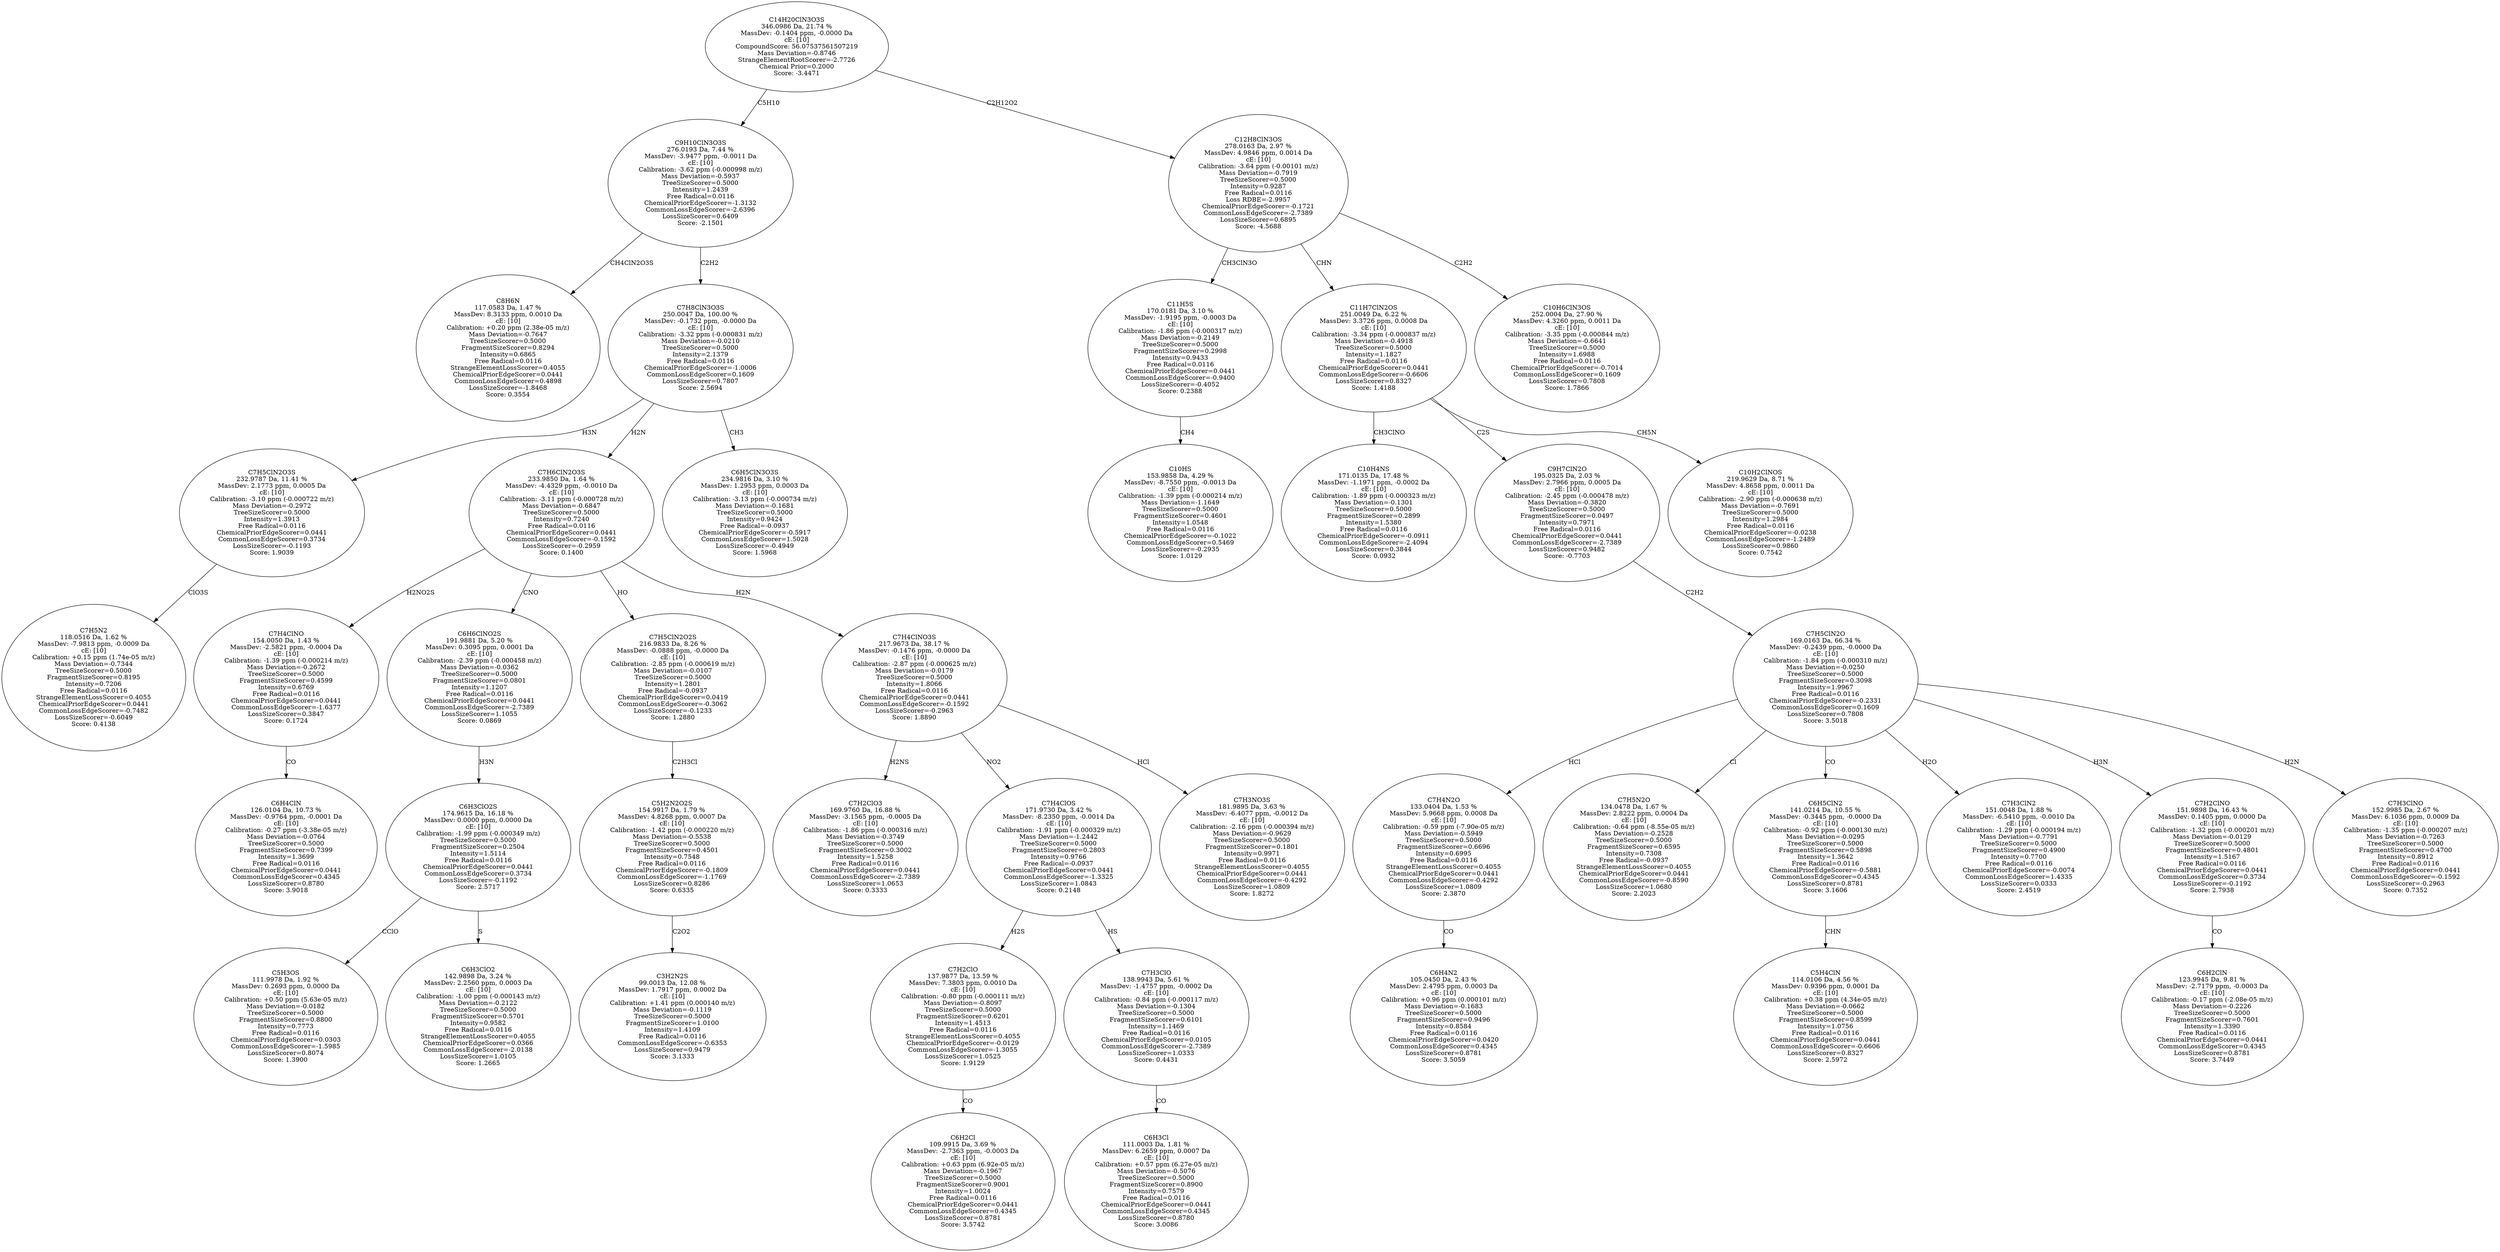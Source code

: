 strict digraph {
v1 [label="C8H6N\n117.0583 Da, 1.47 %\nMassDev: 8.3133 ppm, 0.0010 Da\ncE: [10]\nCalibration: +0.20 ppm (2.38e-05 m/z)\nMass Deviation=-0.7647\nTreeSizeScorer=0.5000\nFragmentSizeScorer=0.8294\nIntensity=0.6865\nFree Radical=0.0116\nStrangeElementLossScorer=0.4055\nChemicalPriorEdgeScorer=0.0441\nCommonLossEdgeScorer=0.4898\nLossSizeScorer=-1.8468\nScore: 0.3554"];
v2 [label="C7H5N2\n118.0516 Da, 1.62 %\nMassDev: -7.9813 ppm, -0.0009 Da\ncE: [10]\nCalibration: +0.15 ppm (1.74e-05 m/z)\nMass Deviation=-0.7344\nTreeSizeScorer=0.5000\nFragmentSizeScorer=0.8195\nIntensity=0.7206\nFree Radical=0.0116\nStrangeElementLossScorer=0.4055\nChemicalPriorEdgeScorer=0.0441\nCommonLossEdgeScorer=-0.7482\nLossSizeScorer=-0.6049\nScore: 0.4138"];
v3 [label="C7H5ClN2O3S\n232.9787 Da, 11.41 %\nMassDev: 2.1773 ppm, 0.0005 Da\ncE: [10]\nCalibration: -3.10 ppm (-0.000722 m/z)\nMass Deviation=-0.2972\nTreeSizeScorer=0.5000\nIntensity=1.3913\nFree Radical=0.0116\nChemicalPriorEdgeScorer=0.0441\nCommonLossEdgeScorer=0.3734\nLossSizeScorer=-0.1193\nScore: 1.9039"];
v4 [label="C6H4ClN\n126.0104 Da, 10.73 %\nMassDev: -0.9764 ppm, -0.0001 Da\ncE: [10]\nCalibration: -0.27 ppm (-3.38e-05 m/z)\nMass Deviation=-0.0764\nTreeSizeScorer=0.5000\nFragmentSizeScorer=0.7399\nIntensity=1.3699\nFree Radical=0.0116\nChemicalPriorEdgeScorer=0.0441\nCommonLossEdgeScorer=0.4345\nLossSizeScorer=0.8780\nScore: 3.9018"];
v5 [label="C7H4ClNO\n154.0050 Da, 1.43 %\nMassDev: -2.5821 ppm, -0.0004 Da\ncE: [10]\nCalibration: -1.39 ppm (-0.000214 m/z)\nMass Deviation=-0.2672\nTreeSizeScorer=0.5000\nFragmentSizeScorer=0.4599\nIntensity=0.6769\nFree Radical=0.0116\nChemicalPriorEdgeScorer=0.0441\nCommonLossEdgeScorer=-1.6377\nLossSizeScorer=0.3847\nScore: 0.1724"];
v6 [label="C5H3OS\n111.9978 Da, 1.92 %\nMassDev: 0.2693 ppm, 0.0000 Da\ncE: [10]\nCalibration: +0.50 ppm (5.63e-05 m/z)\nMass Deviation=-0.0182\nTreeSizeScorer=0.5000\nFragmentSizeScorer=0.8800\nIntensity=0.7773\nFree Radical=0.0116\nChemicalPriorEdgeScorer=0.0303\nCommonLossEdgeScorer=-1.5985\nLossSizeScorer=0.8074\nScore: 1.3900"];
v7 [label="C6H3ClO2\n142.9898 Da, 3.24 %\nMassDev: 2.2560 ppm, 0.0003 Da\ncE: [10]\nCalibration: -1.00 ppm (-0.000143 m/z)\nMass Deviation=-0.2122\nTreeSizeScorer=0.5000\nFragmentSizeScorer=0.5701\nIntensity=0.9582\nFree Radical=0.0116\nStrangeElementLossScorer=0.4055\nChemicalPriorEdgeScorer=0.0366\nCommonLossEdgeScorer=-2.0138\nLossSizeScorer=1.0105\nScore: 1.2665"];
v8 [label="C6H3ClO2S\n174.9615 Da, 16.18 %\nMassDev: 0.0000 ppm, 0.0000 Da\ncE: [10]\nCalibration: -1.99 ppm (-0.000349 m/z)\nTreeSizeScorer=0.5000\nFragmentSizeScorer=0.2504\nIntensity=1.5114\nFree Radical=0.0116\nChemicalPriorEdgeScorer=0.0441\nCommonLossEdgeScorer=0.3734\nLossSizeScorer=-0.1192\nScore: 2.5717"];
v9 [label="C6H6ClNO2S\n191.9881 Da, 5.20 %\nMassDev: 0.3095 ppm, 0.0001 Da\ncE: [10]\nCalibration: -2.39 ppm (-0.000458 m/z)\nMass Deviation=-0.0362\nTreeSizeScorer=0.5000\nFragmentSizeScorer=0.0801\nIntensity=1.1207\nFree Radical=0.0116\nChemicalPriorEdgeScorer=0.0441\nCommonLossEdgeScorer=-2.7389\nLossSizeScorer=1.1055\nScore: 0.0869"];
v10 [label="C3H2N2S\n99.0013 Da, 12.08 %\nMassDev: 1.7917 ppm, 0.0002 Da\ncE: [10]\nCalibration: +1.41 ppm (0.000140 m/z)\nMass Deviation=-0.1119\nTreeSizeScorer=0.5000\nFragmentSizeScorer=1.0100\nIntensity=1.4109\nFree Radical=0.0116\nCommonLossEdgeScorer=-0.6353\nLossSizeScorer=0.9479\nScore: 3.1333"];
v11 [label="C5H2N2O2S\n154.9917 Da, 1.79 %\nMassDev: 4.8268 ppm, 0.0007 Da\ncE: [10]\nCalibration: -1.42 ppm (-0.000220 m/z)\nMass Deviation=-0.5538\nTreeSizeScorer=0.5000\nFragmentSizeScorer=0.4501\nIntensity=0.7548\nFree Radical=0.0116\nChemicalPriorEdgeScorer=-0.1809\nCommonLossEdgeScorer=-1.1769\nLossSizeScorer=0.8286\nScore: 0.6335"];
v12 [label="C7H5ClN2O2S\n216.9833 Da, 8.26 %\nMassDev: -0.0888 ppm, -0.0000 Da\ncE: [10]\nCalibration: -2.85 ppm (-0.000619 m/z)\nMass Deviation=-0.0107\nTreeSizeScorer=0.5000\nIntensity=1.2801\nFree Radical=-0.0937\nChemicalPriorEdgeScorer=0.0419\nCommonLossEdgeScorer=-0.3062\nLossSizeScorer=-0.1233\nScore: 1.2880"];
v13 [label="C7H2ClO3\n169.9760 Da, 16.88 %\nMassDev: -3.1565 ppm, -0.0005 Da\ncE: [10]\nCalibration: -1.86 ppm (-0.000316 m/z)\nMass Deviation=-0.3749\nTreeSizeScorer=0.5000\nFragmentSizeScorer=0.3002\nIntensity=1.5258\nFree Radical=0.0116\nChemicalPriorEdgeScorer=0.0441\nCommonLossEdgeScorer=-2.7389\nLossSizeScorer=1.0653\nScore: 0.3333"];
v14 [label="C6H2Cl\n109.9915 Da, 3.69 %\nMassDev: -2.7363 ppm, -0.0003 Da\ncE: [10]\nCalibration: +0.63 ppm (6.92e-05 m/z)\nMass Deviation=-0.1967\nTreeSizeScorer=0.5000\nFragmentSizeScorer=0.9001\nIntensity=1.0024\nFree Radical=0.0116\nChemicalPriorEdgeScorer=0.0441\nCommonLossEdgeScorer=0.4345\nLossSizeScorer=0.8781\nScore: 3.5742"];
v15 [label="C7H2ClO\n137.9877 Da, 13.59 %\nMassDev: 7.3803 ppm, 0.0010 Da\ncE: [10]\nCalibration: -0.80 ppm (-0.000111 m/z)\nMass Deviation=-0.8097\nTreeSizeScorer=0.5000\nFragmentSizeScorer=0.6201\nIntensity=1.4513\nFree Radical=0.0116\nStrangeElementLossScorer=0.4055\nChemicalPriorEdgeScorer=-0.0129\nCommonLossEdgeScorer=-1.3055\nLossSizeScorer=1.0525\nScore: 1.9129"];
v16 [label="C6H3Cl\n111.0003 Da, 1.81 %\nMassDev: 6.2659 ppm, 0.0007 Da\ncE: [10]\nCalibration: +0.57 ppm (6.27e-05 m/z)\nMass Deviation=-0.5076\nTreeSizeScorer=0.5000\nFragmentSizeScorer=0.8900\nIntensity=0.7579\nFree Radical=0.0116\nChemicalPriorEdgeScorer=0.0441\nCommonLossEdgeScorer=0.4345\nLossSizeScorer=0.8780\nScore: 3.0086"];
v17 [label="C7H3ClO\n138.9943 Da, 5.61 %\nMassDev: -1.4757 ppm, -0.0002 Da\ncE: [10]\nCalibration: -0.84 ppm (-0.000117 m/z)\nMass Deviation=-0.1304\nTreeSizeScorer=0.5000\nFragmentSizeScorer=0.6101\nIntensity=1.1469\nFree Radical=0.0116\nChemicalPriorEdgeScorer=0.0105\nCommonLossEdgeScorer=-2.7389\nLossSizeScorer=1.0333\nScore: 0.4431"];
v18 [label="C7H4ClOS\n171.9730 Da, 3.42 %\nMassDev: -8.2350 ppm, -0.0014 Da\ncE: [10]\nCalibration: -1.91 ppm (-0.000329 m/z)\nMass Deviation=-1.2442\nTreeSizeScorer=0.5000\nFragmentSizeScorer=0.2803\nIntensity=0.9766\nFree Radical=-0.0937\nChemicalPriorEdgeScorer=0.0441\nCommonLossEdgeScorer=-1.3325\nLossSizeScorer=1.0843\nScore: 0.2148"];
v19 [label="C7H3NO3S\n181.9895 Da, 3.63 %\nMassDev: -6.4077 ppm, -0.0012 Da\ncE: [10]\nCalibration: -2.16 ppm (-0.000394 m/z)\nMass Deviation=-0.9629\nTreeSizeScorer=0.5000\nFragmentSizeScorer=0.1801\nIntensity=0.9971\nFree Radical=0.0116\nStrangeElementLossScorer=0.4055\nChemicalPriorEdgeScorer=0.0441\nCommonLossEdgeScorer=-0.4292\nLossSizeScorer=1.0809\nScore: 1.8272"];
v20 [label="C7H4ClNO3S\n217.9673 Da, 38.17 %\nMassDev: -0.1476 ppm, -0.0000 Da\ncE: [10]\nCalibration: -2.87 ppm (-0.000625 m/z)\nMass Deviation=-0.0179\nTreeSizeScorer=0.5000\nIntensity=1.8066\nFree Radical=0.0116\nChemicalPriorEdgeScorer=0.0441\nCommonLossEdgeScorer=-0.1592\nLossSizeScorer=-0.2963\nScore: 1.8890"];
v21 [label="C7H6ClN2O3S\n233.9850 Da, 1.64 %\nMassDev: -4.4329 ppm, -0.0010 Da\ncE: [10]\nCalibration: -3.11 ppm (-0.000728 m/z)\nMass Deviation=-0.6847\nTreeSizeScorer=0.5000\nIntensity=0.7240\nFree Radical=0.0116\nChemicalPriorEdgeScorer=0.0441\nCommonLossEdgeScorer=-0.1592\nLossSizeScorer=-0.2959\nScore: 0.1400"];
v22 [label="C6H5ClN3O3S\n234.9816 Da, 3.10 %\nMassDev: 1.2953 ppm, 0.0003 Da\ncE: [10]\nCalibration: -3.13 ppm (-0.000734 m/z)\nMass Deviation=-0.1681\nTreeSizeScorer=0.5000\nIntensity=0.9424\nFree Radical=-0.0937\nChemicalPriorEdgeScorer=-0.5917\nCommonLossEdgeScorer=1.5028\nLossSizeScorer=-0.4949\nScore: 1.5968"];
v23 [label="C7H8ClN3O3S\n250.0047 Da, 100.00 %\nMassDev: -0.1732 ppm, -0.0000 Da\ncE: [10]\nCalibration: -3.32 ppm (-0.000831 m/z)\nMass Deviation=-0.0210\nTreeSizeScorer=0.5000\nIntensity=2.1379\nFree Radical=0.0116\nChemicalPriorEdgeScorer=-1.0006\nCommonLossEdgeScorer=0.1609\nLossSizeScorer=0.7807\nScore: 2.5694"];
v24 [label="C9H10ClN3O3S\n276.0193 Da, 7.44 %\nMassDev: -3.9477 ppm, -0.0011 Da\ncE: [10]\nCalibration: -3.62 ppm (-0.000998 m/z)\nMass Deviation=-0.5937\nTreeSizeScorer=0.5000\nIntensity=1.2439\nFree Radical=0.0116\nChemicalPriorEdgeScorer=-1.3132\nCommonLossEdgeScorer=-2.6396\nLossSizeScorer=0.6409\nScore: -2.1501"];
v25 [label="C10HS\n153.9858 Da, 4.29 %\nMassDev: -8.7550 ppm, -0.0013 Da\ncE: [10]\nCalibration: -1.39 ppm (-0.000214 m/z)\nMass Deviation=-1.1649\nTreeSizeScorer=0.5000\nFragmentSizeScorer=0.4601\nIntensity=1.0548\nFree Radical=0.0116\nChemicalPriorEdgeScorer=-0.1022\nCommonLossEdgeScorer=0.5469\nLossSizeScorer=-0.2935\nScore: 1.0129"];
v26 [label="C11H5S\n170.0181 Da, 3.10 %\nMassDev: -1.9195 ppm, -0.0003 Da\ncE: [10]\nCalibration: -1.86 ppm (-0.000317 m/z)\nMass Deviation=-0.2149\nTreeSizeScorer=0.5000\nFragmentSizeScorer=0.2998\nIntensity=0.9433\nFree Radical=0.0116\nChemicalPriorEdgeScorer=0.0441\nCommonLossEdgeScorer=-0.9400\nLossSizeScorer=-0.4052\nScore: 0.2388"];
v27 [label="C10H4NS\n171.0135 Da, 17.48 %\nMassDev: -1.1971 ppm, -0.0002 Da\ncE: [10]\nCalibration: -1.89 ppm (-0.000323 m/z)\nMass Deviation=-0.1301\nTreeSizeScorer=0.5000\nFragmentSizeScorer=0.2899\nIntensity=1.5380\nFree Radical=0.0116\nChemicalPriorEdgeScorer=-0.0911\nCommonLossEdgeScorer=-2.4094\nLossSizeScorer=0.3844\nScore: 0.0932"];
v28 [label="C6H4N2\n105.0450 Da, 2.43 %\nMassDev: 2.4795 ppm, 0.0003 Da\ncE: [10]\nCalibration: +0.96 ppm (0.000101 m/z)\nMass Deviation=-0.1683\nTreeSizeScorer=0.5000\nFragmentSizeScorer=0.9496\nIntensity=0.8584\nFree Radical=0.0116\nChemicalPriorEdgeScorer=0.0420\nCommonLossEdgeScorer=0.4345\nLossSizeScorer=0.8781\nScore: 3.5059"];
v29 [label="C7H4N2O\n133.0404 Da, 1.53 %\nMassDev: 5.9668 ppm, 0.0008 Da\ncE: [10]\nCalibration: -0.59 ppm (-7.90e-05 m/z)\nMass Deviation=-0.5949\nTreeSizeScorer=0.5000\nFragmentSizeScorer=0.6696\nIntensity=0.6995\nFree Radical=0.0116\nStrangeElementLossScorer=0.4055\nChemicalPriorEdgeScorer=0.0441\nCommonLossEdgeScorer=-0.4292\nLossSizeScorer=1.0809\nScore: 2.3870"];
v30 [label="C7H5N2O\n134.0478 Da, 1.67 %\nMassDev: 2.8222 ppm, 0.0004 Da\ncE: [10]\nCalibration: -0.64 ppm (-8.55e-05 m/z)\nMass Deviation=-0.2528\nTreeSizeScorer=0.5000\nFragmentSizeScorer=0.6595\nIntensity=0.7308\nFree Radical=-0.0937\nStrangeElementLossScorer=0.4055\nChemicalPriorEdgeScorer=0.0441\nCommonLossEdgeScorer=-0.8590\nLossSizeScorer=1.0680\nScore: 2.2023"];
v31 [label="C5H4ClN\n114.0106 Da, 4.56 %\nMassDev: 0.9396 ppm, 0.0001 Da\ncE: [10]\nCalibration: +0.38 ppm (4.34e-05 m/z)\nMass Deviation=-0.0662\nTreeSizeScorer=0.5000\nFragmentSizeScorer=0.8599\nIntensity=1.0756\nFree Radical=0.0116\nChemicalPriorEdgeScorer=0.0441\nCommonLossEdgeScorer=-0.6606\nLossSizeScorer=0.8327\nScore: 2.5972"];
v32 [label="C6H5ClN2\n141.0214 Da, 10.55 %\nMassDev: -0.3445 ppm, -0.0000 Da\ncE: [10]\nCalibration: -0.92 ppm (-0.000130 m/z)\nMass Deviation=-0.0295\nTreeSizeScorer=0.5000\nFragmentSizeScorer=0.5898\nIntensity=1.3642\nFree Radical=0.0116\nChemicalPriorEdgeScorer=-0.5881\nCommonLossEdgeScorer=0.4345\nLossSizeScorer=0.8781\nScore: 3.1606"];
v33 [label="C7H3ClN2\n151.0048 Da, 1.88 %\nMassDev: -6.5410 ppm, -0.0010 Da\ncE: [10]\nCalibration: -1.29 ppm (-0.000194 m/z)\nMass Deviation=-0.7791\nTreeSizeScorer=0.5000\nFragmentSizeScorer=0.4900\nIntensity=0.7700\nFree Radical=0.0116\nChemicalPriorEdgeScorer=-0.0074\nCommonLossEdgeScorer=1.4335\nLossSizeScorer=0.0333\nScore: 2.4519"];
v34 [label="C6H2ClN\n123.9945 Da, 9.81 %\nMassDev: -2.7179 ppm, -0.0003 Da\ncE: [10]\nCalibration: -0.17 ppm (-2.08e-05 m/z)\nMass Deviation=-0.2226\nTreeSizeScorer=0.5000\nFragmentSizeScorer=0.7601\nIntensity=1.3390\nFree Radical=0.0116\nChemicalPriorEdgeScorer=0.0441\nCommonLossEdgeScorer=0.4345\nLossSizeScorer=0.8781\nScore: 3.7449"];
v35 [label="C7H2ClNO\n151.9898 Da, 16.43 %\nMassDev: 0.1405 ppm, 0.0000 Da\ncE: [10]\nCalibration: -1.32 ppm (-0.000201 m/z)\nMass Deviation=-0.0129\nTreeSizeScorer=0.5000\nFragmentSizeScorer=0.4801\nIntensity=1.5167\nFree Radical=0.0116\nChemicalPriorEdgeScorer=0.0441\nCommonLossEdgeScorer=0.3734\nLossSizeScorer=-0.1192\nScore: 2.7938"];
v36 [label="C7H3ClNO\n152.9985 Da, 2.67 %\nMassDev: 6.1036 ppm, 0.0009 Da\ncE: [10]\nCalibration: -1.35 ppm (-0.000207 m/z)\nMass Deviation=-0.7263\nTreeSizeScorer=0.5000\nFragmentSizeScorer=0.4700\nIntensity=0.8912\nFree Radical=0.0116\nChemicalPriorEdgeScorer=0.0441\nCommonLossEdgeScorer=-0.1592\nLossSizeScorer=-0.2963\nScore: 0.7352"];
v37 [label="C7H5ClN2O\n169.0163 Da, 66.34 %\nMassDev: -0.2439 ppm, -0.0000 Da\ncE: [10]\nCalibration: -1.84 ppm (-0.000310 m/z)\nMass Deviation=-0.0250\nTreeSizeScorer=0.5000\nFragmentSizeScorer=0.3098\nIntensity=1.9967\nFree Radical=0.0116\nChemicalPriorEdgeScorer=-0.2331\nCommonLossEdgeScorer=0.1609\nLossSizeScorer=0.7808\nScore: 3.5018"];
v38 [label="C9H7ClN2O\n195.0325 Da, 2.03 %\nMassDev: 2.7966 ppm, 0.0005 Da\ncE: [10]\nCalibration: -2.45 ppm (-0.000478 m/z)\nMass Deviation=-0.3820\nTreeSizeScorer=0.5000\nFragmentSizeScorer=0.0497\nIntensity=0.7971\nFree Radical=0.0116\nChemicalPriorEdgeScorer=0.0441\nCommonLossEdgeScorer=-2.7389\nLossSizeScorer=0.9482\nScore: -0.7703"];
v39 [label="C10H2ClNOS\n219.9629 Da, 8.71 %\nMassDev: 4.8658 ppm, 0.0011 Da\ncE: [10]\nCalibration: -2.90 ppm (-0.000638 m/z)\nMass Deviation=-0.7691\nTreeSizeScorer=0.5000\nIntensity=1.2984\nFree Radical=0.0116\nChemicalPriorEdgeScorer=-0.0238\nCommonLossEdgeScorer=-1.2489\nLossSizeScorer=0.9860\nScore: 0.7542"];
v40 [label="C11H7ClN2OS\n251.0049 Da, 6.22 %\nMassDev: 3.3726 ppm, 0.0008 Da\ncE: [10]\nCalibration: -3.34 ppm (-0.000837 m/z)\nMass Deviation=-0.4918\nTreeSizeScorer=0.5000\nIntensity=1.1827\nFree Radical=0.0116\nChemicalPriorEdgeScorer=0.0441\nCommonLossEdgeScorer=-0.6606\nLossSizeScorer=0.8327\nScore: 1.4188"];
v41 [label="C10H6ClN3OS\n252.0004 Da, 27.90 %\nMassDev: 4.3260 ppm, 0.0011 Da\ncE: [10]\nCalibration: -3.35 ppm (-0.000844 m/z)\nMass Deviation=-0.6641\nTreeSizeScorer=0.5000\nIntensity=1.6988\nFree Radical=0.0116\nChemicalPriorEdgeScorer=-0.7014\nCommonLossEdgeScorer=0.1609\nLossSizeScorer=0.7808\nScore: 1.7866"];
v42 [label="C12H8ClN3OS\n278.0163 Da, 2.97 %\nMassDev: 4.9846 ppm, 0.0014 Da\ncE: [10]\nCalibration: -3.64 ppm (-0.00101 m/z)\nMass Deviation=-0.7919\nTreeSizeScorer=0.5000\nIntensity=0.9287\nFree Radical=0.0116\nLoss RDBE=-2.9957\nChemicalPriorEdgeScorer=-0.1721\nCommonLossEdgeScorer=-2.7389\nLossSizeScorer=0.6895\nScore: -4.5688"];
v43 [label="C14H20ClN3O3S\n346.0986 Da, 21.74 %\nMassDev: -0.1404 ppm, -0.0000 Da\ncE: [10]\nCompoundScore: 56.07537561507219\nMass Deviation=-0.8746\nStrangeElementRootScorer=-2.7726\nChemical Prior=0.2000\nScore: -3.4471"];
v24 -> v1 [label="CH4ClN2O3S"];
v3 -> v2 [label="ClO3S"];
v23 -> v3 [label="H3N"];
v5 -> v4 [label="CO"];
v21 -> v5 [label="H2NO2S"];
v8 -> v6 [label="CClO"];
v8 -> v7 [label="S"];
v9 -> v8 [label="H3N"];
v21 -> v9 [label="CNO"];
v11 -> v10 [label="C2O2"];
v12 -> v11 [label="C2H3Cl"];
v21 -> v12 [label="HO"];
v20 -> v13 [label="H2NS"];
v15 -> v14 [label="CO"];
v18 -> v15 [label="H2S"];
v17 -> v16 [label="CO"];
v18 -> v17 [label="HS"];
v20 -> v18 [label="NO2"];
v20 -> v19 [label="HCl"];
v21 -> v20 [label="H2N"];
v23 -> v21 [label="H2N"];
v23 -> v22 [label="CH3"];
v24 -> v23 [label="C2H2"];
v43 -> v24 [label="C5H10"];
v26 -> v25 [label="CH4"];
v42 -> v26 [label="CH3ClN3O"];
v40 -> v27 [label="CH3ClNO"];
v29 -> v28 [label="CO"];
v37 -> v29 [label="HCl"];
v37 -> v30 [label="Cl"];
v32 -> v31 [label="CHN"];
v37 -> v32 [label="CO"];
v37 -> v33 [label="H2O"];
v35 -> v34 [label="CO"];
v37 -> v35 [label="H3N"];
v37 -> v36 [label="H2N"];
v38 -> v37 [label="C2H2"];
v40 -> v38 [label="C2S"];
v40 -> v39 [label="CH5N"];
v42 -> v40 [label="CHN"];
v42 -> v41 [label="C2H2"];
v43 -> v42 [label="C2H12O2"];
}